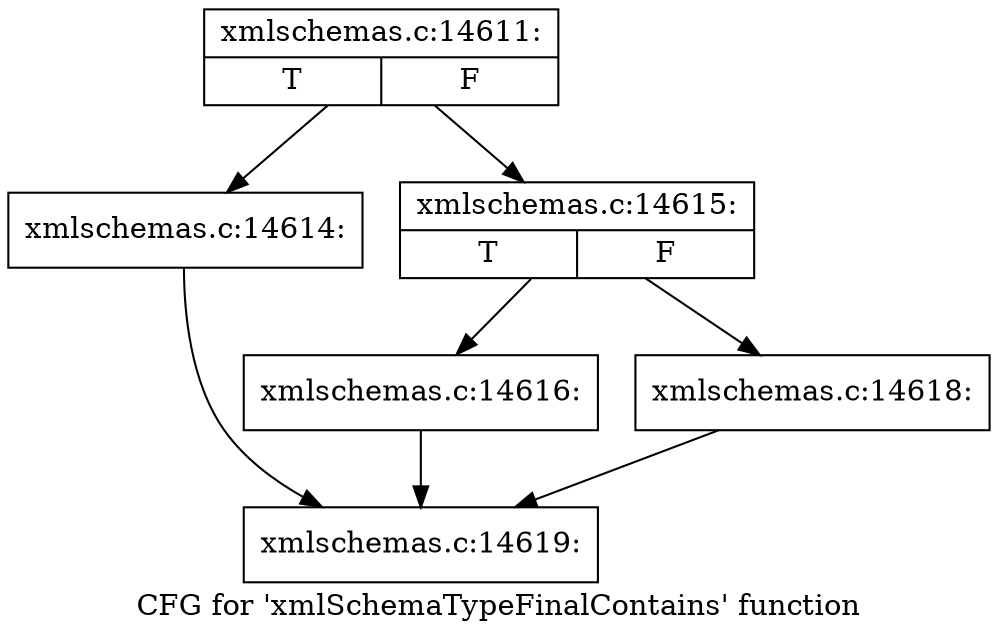 digraph "CFG for 'xmlSchemaTypeFinalContains' function" {
	label="CFG for 'xmlSchemaTypeFinalContains' function";

	Node0x514c290 [shape=record,label="{xmlschemas.c:14611:|{<s0>T|<s1>F}}"];
	Node0x514c290 -> Node0x514c6d0;
	Node0x514c290 -> Node0x514c720;
	Node0x514c6d0 [shape=record,label="{xmlschemas.c:14614:}"];
	Node0x514c6d0 -> Node0x514c770;
	Node0x514c720 [shape=record,label="{xmlschemas.c:14615:|{<s0>T|<s1>F}}"];
	Node0x514c720 -> Node0x51580d0;
	Node0x514c720 -> Node0x5158170;
	Node0x51580d0 [shape=record,label="{xmlschemas.c:14616:}"];
	Node0x51580d0 -> Node0x514c770;
	Node0x5158170 [shape=record,label="{xmlschemas.c:14618:}"];
	Node0x5158170 -> Node0x514c770;
	Node0x514c770 [shape=record,label="{xmlschemas.c:14619:}"];
}

